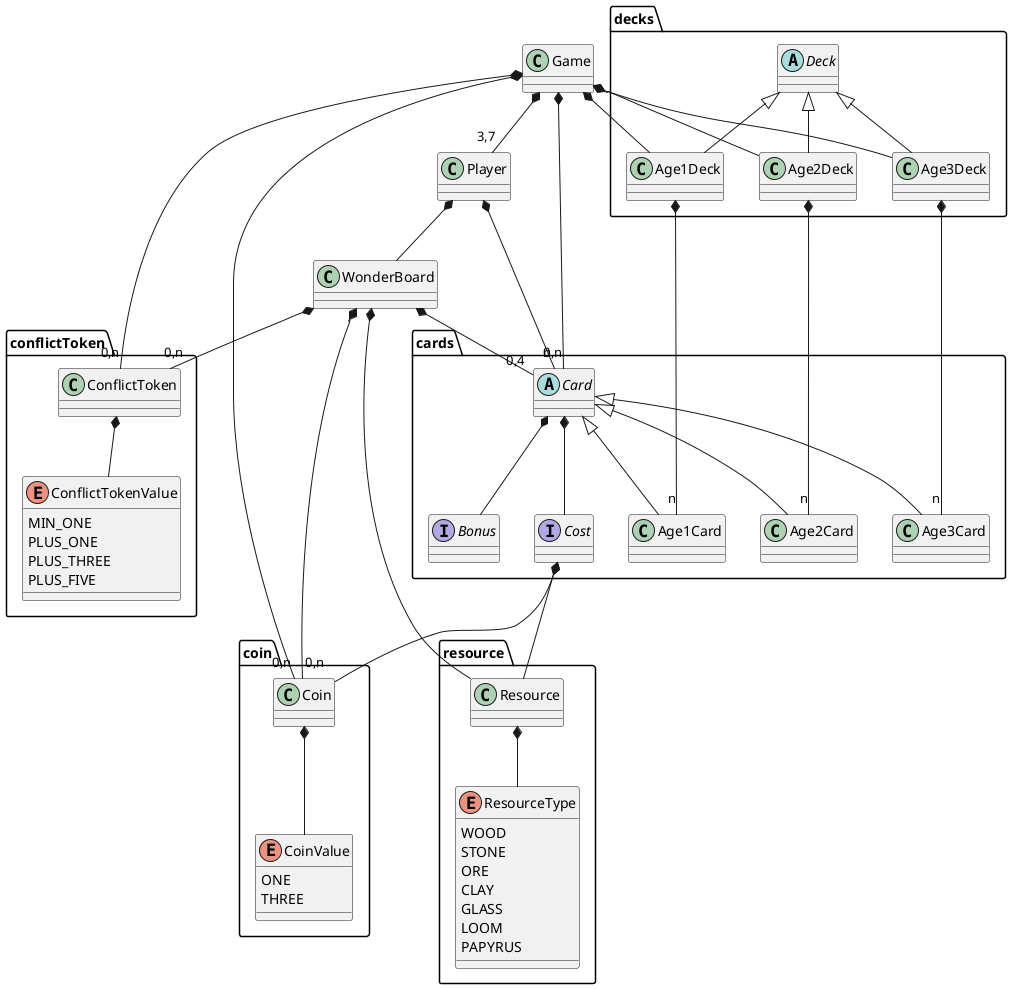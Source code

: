 @startuml

package cards {
    abstract class Card
    class Age1Card
    class Age2Card
    class Age3Card
    interface Bonus
    interface Cost
}

package decks {
    abstract class Deck
    class Age1Deck
    class Age2Deck
    class Age3Deck
}
package coin {
    class Coin
    enum CoinValue {
        ONE
        THREE
    }
}
package conflictToken {
    class ConflictToken
    enum ConflictTokenValue {
        MIN_ONE
        PLUS_ONE
        PLUS_THREE
        PLUS_FIVE
    }
}
package resource {
    class Resource
    enum ResourceType {
        WOOD
        STONE
        ORE
        CLAY
        GLASS
        LOOM
        PAPYRUS
    }
}

Game *-- "3,7" Player
Game *-- "0,n" Card
Player *-- "n" Card
Player *-- WonderBoard
WonderBoard *-- "0,n" Coin
WonderBoard *-- "0,n" ConflictToken
WonderBoard *-- "0,4" Card
WonderBoard *-- Resource
Game *-- "0,n" Coin
Coin *-- CoinValue
Game *-- "0,n" ConflictToken
ConflictToken *-- ConflictTokenValue
Game *-- Age1Deck
Game *-- Age2Deck
Game *-- Age3Deck
Age1Deck *-- "n" Age1Card
Age2Deck *-- "n" Age2Card
Age3Deck *-- "n" Age3Card
Deck <|-- Age1Deck
Deck <|-- Age2Deck
Deck <|-- Age3Deck
Card <|-- Age1Card
Card <|-- Age2Card
Card <|-- Age3Card
Resource *-- ResourceType
Card *-- Bonus
Card *-- Cost
Cost *-- Coin
Cost *-- Resource
@enduml